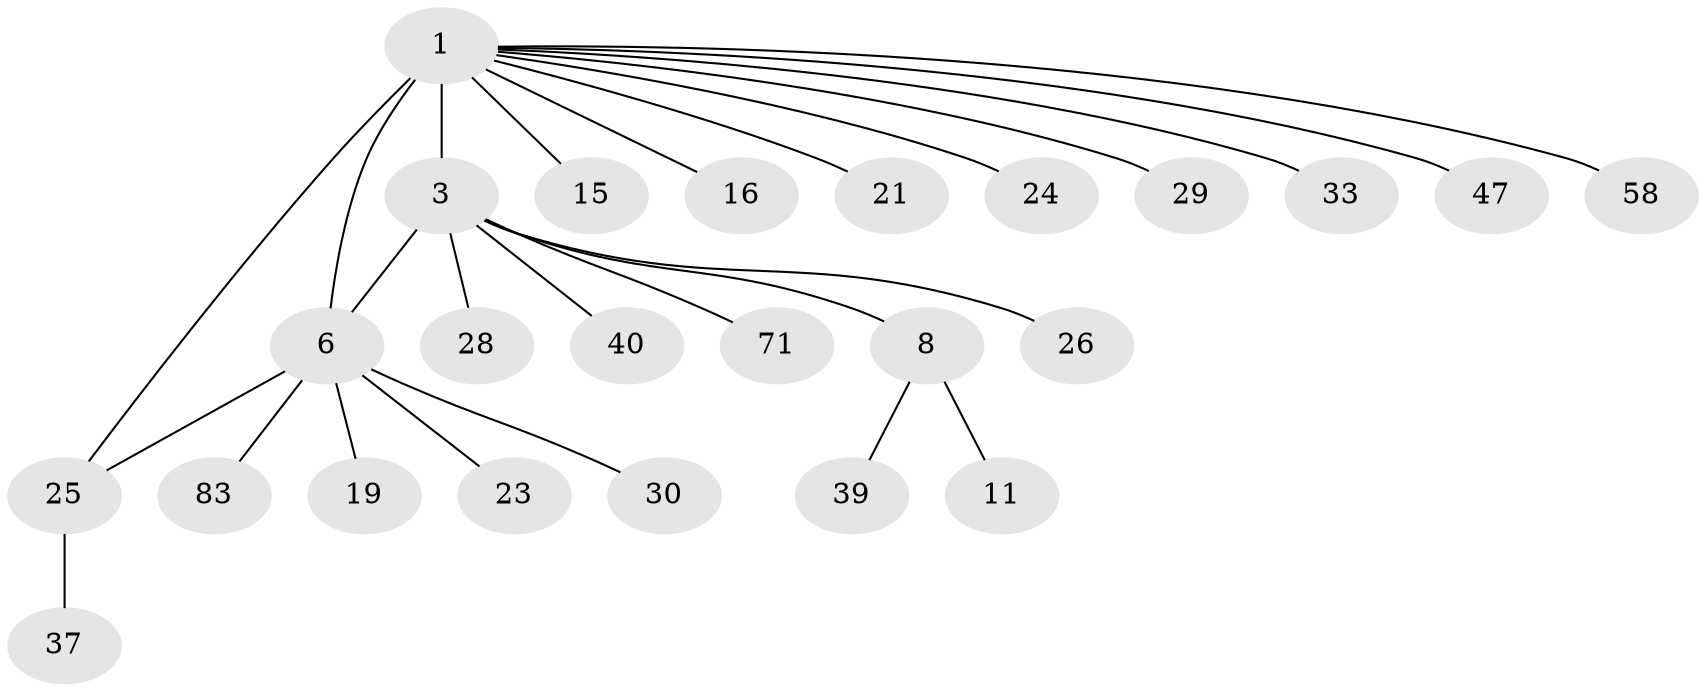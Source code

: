 // original degree distribution, {7: 0.03614457831325301, 12: 0.012048192771084338, 10: 0.012048192771084338, 8: 0.012048192771084338, 5: 0.03614457831325301, 4: 0.060240963855421686, 2: 0.1686746987951807, 1: 0.5180722891566265, 3: 0.13253012048192772, 6: 0.012048192771084338}
// Generated by graph-tools (version 1.1) at 2025/18/03/04/25 18:18:03]
// undirected, 24 vertices, 25 edges
graph export_dot {
graph [start="1"]
  node [color=gray90,style=filled];
  1 [super="+4+2"];
  3 [super="+9+42+17+5"];
  6 [super="+49+75+64+62+7"];
  8 [super="+60"];
  11;
  15;
  16;
  19 [super="+43"];
  21 [super="+73"];
  23;
  24;
  25 [super="+34+27"];
  26;
  28 [super="+48"];
  29 [super="+63+82+31"];
  30;
  33 [super="+81+53+45"];
  37;
  39 [super="+72+51"];
  40 [super="+66"];
  47;
  58;
  71;
  83;
  1 -- 3 [weight=4];
  1 -- 6 [weight=4];
  1 -- 15;
  1 -- 33;
  1 -- 16;
  1 -- 21 [weight=2];
  1 -- 25 [weight=2];
  1 -- 58;
  1 -- 29;
  1 -- 24;
  1 -- 47;
  3 -- 8;
  3 -- 40;
  3 -- 71;
  3 -- 6 [weight=3];
  3 -- 26;
  3 -- 28;
  6 -- 19;
  6 -- 30 [weight=2];
  6 -- 83;
  6 -- 23;
  6 -- 25;
  8 -- 11;
  8 -- 39;
  25 -- 37;
}
